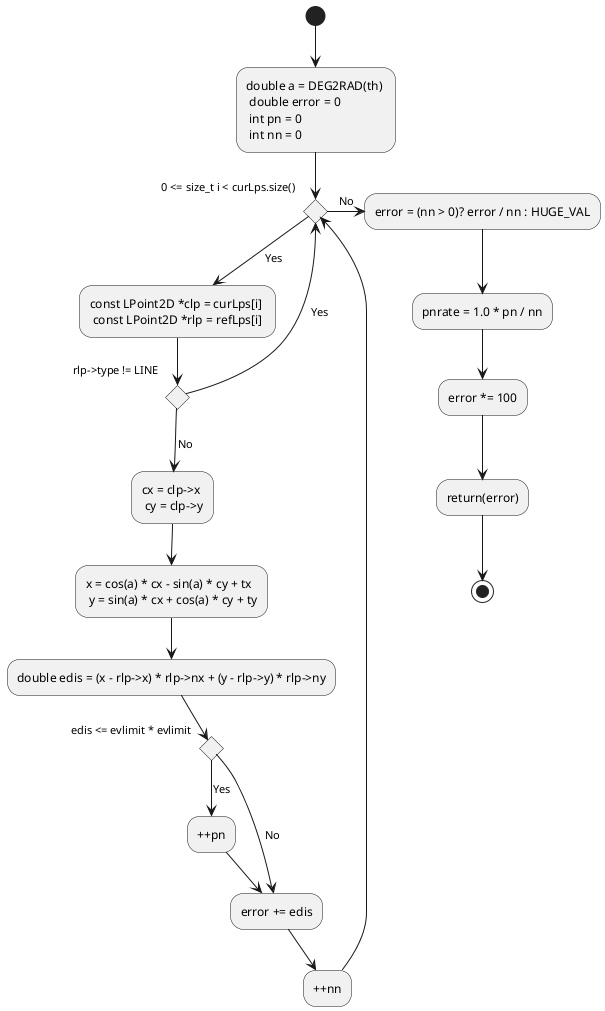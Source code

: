 @startuml

/'
    ICP cost function with perpendicular distance
    input1: double tx
    input2: double ty
    input3: double th
'/

(*) --> "double a = DEG2RAD(th) \n double error = 0 \n int pn = 0 \n int nn = 0"
--> if "0 <= size_t i < curLps.size()" as judge_i then
        --> [Yes] "const LPoint2D *clp = curLps[i] \n const LPoint2D *rlp = refLps[i]"
        --> if "rlp->type != LINE"
                --> [Yes] judge_i
            else
                --> [No] "cx = clp->x \n cy = clp->y"
        --> "x = cos(a) * cx - sin(a) * cy + tx \n y = sin(a) * cx + cos(a) * cy + ty"
        --> "double edis = (x - rlp->x) * rlp->nx + (y - rlp->y) * rlp->ny"
        --> if "edis <= evlimit * evlimit"
                --> [Yes] "++pn"
                --> "error += edis"
            else
                --> [No] "error += edis"
        "error += edis" --> "++nn"
        --> judge_i
    else
        judge_i -> [No] "error = (nn > 0)? error / nn : HUGE_VAL"
        --> "pnrate = 1.0 * pn / nn"
--> "error *= 100"
--> "return(error)"
--> (*)

@enduml